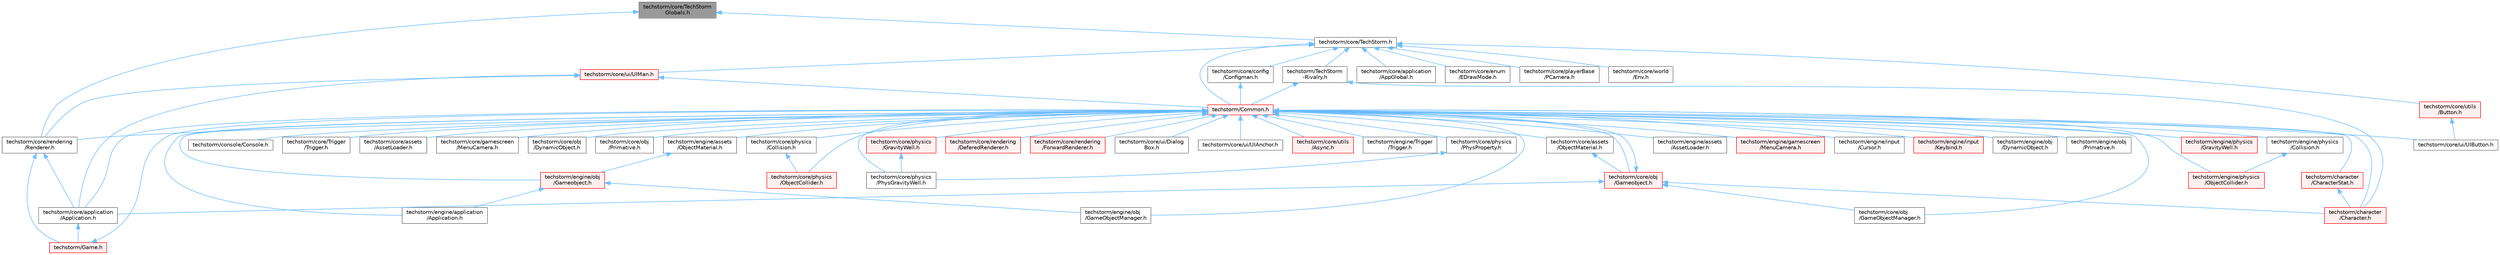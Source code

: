 digraph "techstorm/core/TechStormGlobals.h"
{
 // LATEX_PDF_SIZE
  bgcolor="transparent";
  edge [fontname=Helvetica,fontsize=10,labelfontname=Helvetica,labelfontsize=10];
  node [fontname=Helvetica,fontsize=10,shape=box,height=0.2,width=0.4];
  Node1 [id="Node000001",label="techstorm/core/TechStorm\lGlobals.h",height=0.2,width=0.4,color="gray40", fillcolor="grey60", style="filled", fontcolor="black",tooltip=" "];
  Node1 -> Node2 [id="edge1_Node000001_Node000002",dir="back",color="steelblue1",style="solid",tooltip=" "];
  Node2 [id="Node000002",label="techstorm/core/TechStorm.h",height=0.2,width=0.4,color="grey40", fillcolor="white", style="filled",URL="$_tech_storm_8h.html",tooltip=" "];
  Node2 -> Node3 [id="edge2_Node000002_Node000003",dir="back",color="steelblue1",style="solid",tooltip=" "];
  Node3 [id="Node000003",label="techstorm/Common.h",height=0.2,width=0.4,color="red", fillcolor="#FFF0F0", style="filled",URL="$_common_8h.html",tooltip=" "];
  Node3 -> Node4 [id="edge3_Node000003_Node000004",dir="back",color="steelblue1",style="solid",tooltip=" "];
  Node4 [id="Node000004",label="techstorm/character\l/Character.h",height=0.2,width=0.4,color="red", fillcolor="#FFF0F0", style="filled",URL="$_character_8h.html",tooltip=" "];
  Node3 -> Node23 [id="edge4_Node000003_Node000023",dir="back",color="steelblue1",style="solid",tooltip=" "];
  Node23 [id="Node000023",label="techstorm/character\l/CharacterStat.h",height=0.2,width=0.4,color="red", fillcolor="#FFF0F0", style="filled",URL="$_character_stat_8h.html",tooltip=" "];
  Node23 -> Node4 [id="edge5_Node000023_Node000004",dir="back",color="steelblue1",style="solid",tooltip=" "];
  Node3 -> Node26 [id="edge6_Node000003_Node000026",dir="back",color="steelblue1",style="solid",tooltip=" "];
  Node26 [id="Node000026",label="techstorm/console/Console.h",height=0.2,width=0.4,color="grey40", fillcolor="white", style="filled",URL="$_console_8h.html",tooltip=" "];
  Node3 -> Node27 [id="edge7_Node000003_Node000027",dir="back",color="steelblue1",style="solid",tooltip=" "];
  Node27 [id="Node000027",label="techstorm/core/Trigger\l/Trigger.h",height=0.2,width=0.4,color="grey40", fillcolor="white", style="filled",URL="$core_2_trigger_2_trigger_8h.html",tooltip=" "];
  Node3 -> Node7 [id="edge8_Node000003_Node000007",dir="back",color="steelblue1",style="solid",tooltip=" "];
  Node7 [id="Node000007",label="techstorm/core/application\l/Application.h",height=0.2,width=0.4,color="grey40", fillcolor="white", style="filled",URL="$core_2application_2_application_8h.html",tooltip=" "];
  Node7 -> Node8 [id="edge9_Node000007_Node000008",dir="back",color="steelblue1",style="solid",tooltip=" "];
  Node8 [id="Node000008",label="techstorm/Game.h",height=0.2,width=0.4,color="red", fillcolor="#FFF0F0", style="filled",URL="$_game_8h.html",tooltip=" "];
  Node8 -> Node3 [id="edge10_Node000008_Node000003",dir="back",color="steelblue1",style="solid",tooltip=" "];
  Node3 -> Node28 [id="edge11_Node000003_Node000028",dir="back",color="steelblue1",style="solid",tooltip=" "];
  Node28 [id="Node000028",label="techstorm/core/assets\l/AssetLoader.h",height=0.2,width=0.4,color="grey40", fillcolor="white", style="filled",URL="$core_2assets_2_asset_loader_8h.html",tooltip=" "];
  Node3 -> Node29 [id="edge12_Node000003_Node000029",dir="back",color="steelblue1",style="solid",tooltip=" "];
  Node29 [id="Node000029",label="techstorm/core/assets\l/ObjectMaterial.h",height=0.2,width=0.4,color="grey40", fillcolor="white", style="filled",URL="$core_2assets_2_object_material_8h.html",tooltip=" "];
  Node29 -> Node30 [id="edge13_Node000029_Node000030",dir="back",color="steelblue1",style="solid",tooltip=" "];
  Node30 [id="Node000030",label="techstorm/core/obj\l/Gameobject.h",height=0.2,width=0.4,color="red", fillcolor="#FFF0F0", style="filled",URL="$core_2obj_2_gameobject_8h.html",tooltip=" "];
  Node30 -> Node3 [id="edge14_Node000030_Node000003",dir="back",color="steelblue1",style="solid",tooltip=" "];
  Node30 -> Node4 [id="edge15_Node000030_Node000004",dir="back",color="steelblue1",style="solid",tooltip=" "];
  Node30 -> Node7 [id="edge16_Node000030_Node000007",dir="back",color="steelblue1",style="solid",tooltip=" "];
  Node30 -> Node37 [id="edge17_Node000030_Node000037",dir="back",color="steelblue1",style="solid",tooltip=" "];
  Node37 [id="Node000037",label="techstorm/core/obj\l/GameObjectManager.h",height=0.2,width=0.4,color="grey40", fillcolor="white", style="filled",URL="$core_2obj_2_game_object_manager_8h.html",tooltip=" "];
  Node3 -> Node48 [id="edge18_Node000003_Node000048",dir="back",color="steelblue1",style="solid",tooltip=" "];
  Node48 [id="Node000048",label="techstorm/core/gamescreen\l/MenuCamera.h",height=0.2,width=0.4,color="grey40", fillcolor="white", style="filled",URL="$core_2gamescreen_2_menu_camera_8h.html",tooltip=" "];
  Node3 -> Node49 [id="edge19_Node000003_Node000049",dir="back",color="steelblue1",style="solid",tooltip=" "];
  Node49 [id="Node000049",label="techstorm/core/obj\l/DynamicObject.h",height=0.2,width=0.4,color="grey40", fillcolor="white", style="filled",URL="$core_2obj_2_dynamic_object_8h.html",tooltip=" "];
  Node3 -> Node37 [id="edge20_Node000003_Node000037",dir="back",color="steelblue1",style="solid",tooltip=" "];
  Node3 -> Node30 [id="edge21_Node000003_Node000030",dir="back",color="steelblue1",style="solid",tooltip=" "];
  Node3 -> Node50 [id="edge22_Node000003_Node000050",dir="back",color="steelblue1",style="solid",tooltip=" "];
  Node50 [id="Node000050",label="techstorm/core/obj\l/Primative.h",height=0.2,width=0.4,color="grey40", fillcolor="white", style="filled",URL="$core_2obj_2_primative_8h.html",tooltip=" "];
  Node3 -> Node51 [id="edge23_Node000003_Node000051",dir="back",color="steelblue1",style="solid",tooltip=" "];
  Node51 [id="Node000051",label="techstorm/core/physics\l/Collision.h",height=0.2,width=0.4,color="grey40", fillcolor="white", style="filled",URL="$core_2physics_2_collision_8h.html",tooltip=" "];
  Node51 -> Node52 [id="edge24_Node000051_Node000052",dir="back",color="steelblue1",style="solid",tooltip=" "];
  Node52 [id="Node000052",label="techstorm/core/physics\l/ObjectCollider.h",height=0.2,width=0.4,color="red", fillcolor="#FFF0F0", style="filled",URL="$core_2physics_2_object_collider_8h.html",tooltip=" "];
  Node3 -> Node54 [id="edge25_Node000003_Node000054",dir="back",color="steelblue1",style="solid",tooltip=" "];
  Node54 [id="Node000054",label="techstorm/core/physics\l/GravityWell.h",height=0.2,width=0.4,color="red", fillcolor="#FFF0F0", style="filled",URL="$core_2physics_2_gravity_well_8h.html",tooltip=" "];
  Node54 -> Node56 [id="edge26_Node000054_Node000056",dir="back",color="steelblue1",style="solid",tooltip=" "];
  Node56 [id="Node000056",label="techstorm/core/physics\l/PhysGravityWell.h",height=0.2,width=0.4,color="grey40", fillcolor="white", style="filled",URL="$core_2physics_2_phys_gravity_well_8h.html",tooltip=" "];
  Node3 -> Node52 [id="edge27_Node000003_Node000052",dir="back",color="steelblue1",style="solid",tooltip=" "];
  Node3 -> Node56 [id="edge28_Node000003_Node000056",dir="back",color="steelblue1",style="solid",tooltip=" "];
  Node3 -> Node57 [id="edge29_Node000003_Node000057",dir="back",color="steelblue1",style="solid",tooltip=" "];
  Node57 [id="Node000057",label="techstorm/core/physics\l/PhysProperty.h",height=0.2,width=0.4,color="grey40", fillcolor="white", style="filled",URL="$core_2physics_2_phys_property_8h.html",tooltip=" "];
  Node57 -> Node56 [id="edge30_Node000057_Node000056",dir="back",color="steelblue1",style="solid",tooltip=" "];
  Node3 -> Node58 [id="edge31_Node000003_Node000058",dir="back",color="steelblue1",style="solid",tooltip=" "];
  Node58 [id="Node000058",label="techstorm/core/rendering\l/DeferedRenderer.h",height=0.2,width=0.4,color="red", fillcolor="#FFF0F0", style="filled",URL="$core_2rendering_2_defered_renderer_8h.html",tooltip=" "];
  Node3 -> Node60 [id="edge32_Node000003_Node000060",dir="back",color="steelblue1",style="solid",tooltip=" "];
  Node60 [id="Node000060",label="techstorm/core/rendering\l/ForwardRenderer.h",height=0.2,width=0.4,color="red", fillcolor="#FFF0F0", style="filled",URL="$core_2rendering_2_forward_renderer_8h.html",tooltip=" "];
  Node3 -> Node61 [id="edge33_Node000003_Node000061",dir="back",color="steelblue1",style="solid",tooltip=" "];
  Node61 [id="Node000061",label="techstorm/core/rendering\l/Renderer.h",height=0.2,width=0.4,color="grey40", fillcolor="white", style="filled",URL="$core_2rendering_2_renderer_8h.html",tooltip=" "];
  Node61 -> Node8 [id="edge34_Node000061_Node000008",dir="back",color="steelblue1",style="solid",tooltip=" "];
  Node61 -> Node7 [id="edge35_Node000061_Node000007",dir="back",color="steelblue1",style="solid",tooltip=" "];
  Node3 -> Node62 [id="edge36_Node000003_Node000062",dir="back",color="steelblue1",style="solid",tooltip=" "];
  Node62 [id="Node000062",label="techstorm/core/ui/Dialog\lBox.h",height=0.2,width=0.4,color="grey40", fillcolor="white", style="filled",URL="$core_2ui_2_dialog_box_8h.html",tooltip=" "];
  Node3 -> Node63 [id="edge37_Node000003_Node000063",dir="back",color="steelblue1",style="solid",tooltip=" "];
  Node63 [id="Node000063",label="techstorm/core/ui/UIAnchor.h",height=0.2,width=0.4,color="grey40", fillcolor="white", style="filled",URL="$core_2ui_2_u_i_anchor_8h.html",tooltip=" "];
  Node3 -> Node64 [id="edge38_Node000003_Node000064",dir="back",color="steelblue1",style="solid",tooltip=" "];
  Node64 [id="Node000064",label="techstorm/core/ui/UIButton.h",height=0.2,width=0.4,color="grey40", fillcolor="white", style="filled",URL="$core_2ui_2_u_i_button_8h.html",tooltip=" "];
  Node3 -> Node65 [id="edge39_Node000003_Node000065",dir="back",color="steelblue1",style="solid",tooltip=" "];
  Node65 [id="Node000065",label="techstorm/core/utils\l/Async.h",height=0.2,width=0.4,color="red", fillcolor="#FFF0F0", style="filled",URL="$core_2utils_2_async_8h.html",tooltip=" "];
  Node3 -> Node67 [id="edge40_Node000003_Node000067",dir="back",color="steelblue1",style="solid",tooltip=" "];
  Node67 [id="Node000067",label="techstorm/engine/Trigger\l/Trigger.h",height=0.2,width=0.4,color="grey40", fillcolor="white", style="filled",URL="$engine_2_trigger_2_trigger_8h.html",tooltip=" "];
  Node3 -> Node20 [id="edge41_Node000003_Node000020",dir="back",color="steelblue1",style="solid",tooltip=" "];
  Node20 [id="Node000020",label="techstorm/engine/application\l/Application.h",height=0.2,width=0.4,color="grey40", fillcolor="white", style="filled",URL="$engine_2application_2_application_8h.html",tooltip=" "];
  Node3 -> Node68 [id="edge42_Node000003_Node000068",dir="back",color="steelblue1",style="solid",tooltip=" "];
  Node68 [id="Node000068",label="techstorm/engine/assets\l/AssetLoader.h",height=0.2,width=0.4,color="grey40", fillcolor="white", style="filled",URL="$engine_2assets_2_asset_loader_8h.html",tooltip=" "];
  Node3 -> Node69 [id="edge43_Node000003_Node000069",dir="back",color="steelblue1",style="solid",tooltip=" "];
  Node69 [id="Node000069",label="techstorm/engine/assets\l/ObjectMaterial.h",height=0.2,width=0.4,color="grey40", fillcolor="white", style="filled",URL="$engine_2assets_2_object_material_8h.html",tooltip=" "];
  Node69 -> Node70 [id="edge44_Node000069_Node000070",dir="back",color="steelblue1",style="solid",tooltip=" "];
  Node70 [id="Node000070",label="techstorm/engine/obj\l/Gameobject.h",height=0.2,width=0.4,color="red", fillcolor="#FFF0F0", style="filled",URL="$engine_2obj_2_gameobject_8h.html",tooltip=" "];
  Node70 -> Node20 [id="edge45_Node000070_Node000020",dir="back",color="steelblue1",style="solid",tooltip=" "];
  Node70 -> Node76 [id="edge46_Node000070_Node000076",dir="back",color="steelblue1",style="solid",tooltip=" "];
  Node76 [id="Node000076",label="techstorm/engine/obj\l/GameObjectManager.h",height=0.2,width=0.4,color="grey40", fillcolor="white", style="filled",URL="$engine_2obj_2_game_object_manager_8h.html",tooltip=" "];
  Node3 -> Node81 [id="edge47_Node000003_Node000081",dir="back",color="steelblue1",style="solid",tooltip=" "];
  Node81 [id="Node000081",label="techstorm/engine/gamescreen\l/MenuCamera.h",height=0.2,width=0.4,color="red", fillcolor="#FFF0F0", style="filled",URL="$engine_2gamescreen_2_menu_camera_8h.html",tooltip=" "];
  Node3 -> Node83 [id="edge48_Node000003_Node000083",dir="back",color="steelblue1",style="solid",tooltip=" "];
  Node83 [id="Node000083",label="techstorm/engine/input\l/Cursor.h",height=0.2,width=0.4,color="grey40", fillcolor="white", style="filled",URL="$engine_2input_2_cursor_8h.html",tooltip=" "];
  Node3 -> Node84 [id="edge49_Node000003_Node000084",dir="back",color="steelblue1",style="solid",tooltip=" "];
  Node84 [id="Node000084",label="techstorm/engine/input\l/Keybind.h",height=0.2,width=0.4,color="red", fillcolor="#FFF0F0", style="filled",URL="$engine_2input_2_keybind_8h.html",tooltip=" "];
  Node3 -> Node86 [id="edge50_Node000003_Node000086",dir="back",color="steelblue1",style="solid",tooltip=" "];
  Node86 [id="Node000086",label="techstorm/engine/obj\l/DynamicObject.h",height=0.2,width=0.4,color="grey40", fillcolor="white", style="filled",URL="$engine_2obj_2_dynamic_object_8h.html",tooltip=" "];
  Node3 -> Node76 [id="edge51_Node000003_Node000076",dir="back",color="steelblue1",style="solid",tooltip=" "];
  Node3 -> Node70 [id="edge52_Node000003_Node000070",dir="back",color="steelblue1",style="solid",tooltip=" "];
  Node3 -> Node87 [id="edge53_Node000003_Node000087",dir="back",color="steelblue1",style="solid",tooltip=" "];
  Node87 [id="Node000087",label="techstorm/engine/obj\l/Primative.h",height=0.2,width=0.4,color="grey40", fillcolor="white", style="filled",URL="$engine_2obj_2_primative_8h.html",tooltip=" "];
  Node3 -> Node88 [id="edge54_Node000003_Node000088",dir="back",color="steelblue1",style="solid",tooltip=" "];
  Node88 [id="Node000088",label="techstorm/engine/physics\l/Collision.h",height=0.2,width=0.4,color="grey40", fillcolor="white", style="filled",URL="$engine_2physics_2_collision_8h.html",tooltip=" "];
  Node88 -> Node89 [id="edge55_Node000088_Node000089",dir="back",color="steelblue1",style="solid",tooltip=" "];
  Node89 [id="Node000089",label="techstorm/engine/physics\l/ObjectCollider.h",height=0.2,width=0.4,color="red", fillcolor="#FFF0F0", style="filled",URL="$engine_2physics_2_object_collider_8h.html",tooltip=" "];
  Node3 -> Node91 [id="edge56_Node000003_Node000091",dir="back",color="steelblue1",style="solid",tooltip=" "];
  Node91 [id="Node000091",label="techstorm/engine/physics\l/GravityWell.h",height=0.2,width=0.4,color="red", fillcolor="#FFF0F0", style="filled",URL="$engine_2physics_2_gravity_well_8h.html",tooltip=" "];
  Node3 -> Node89 [id="edge57_Node000003_Node000089",dir="back",color="steelblue1",style="solid",tooltip=" "];
  Node2 -> Node125 [id="edge58_Node000002_Node000125",dir="back",color="steelblue1",style="solid",tooltip=" "];
  Node125 [id="Node000125",label="techstorm/TechStorm\l-Rivalry.h",height=0.2,width=0.4,color="grey40", fillcolor="white", style="filled",URL="$techstorm-rivalry_8h.html",tooltip=" "];
  Node125 -> Node3 [id="edge59_Node000125_Node000003",dir="back",color="steelblue1",style="solid",tooltip=" "];
  Node125 -> Node4 [id="edge60_Node000125_Node000004",dir="back",color="steelblue1",style="solid",tooltip=" "];
  Node2 -> Node126 [id="edge61_Node000002_Node000126",dir="back",color="steelblue1",style="solid",tooltip=" "];
  Node126 [id="Node000126",label="techstorm/core/application\l/AppGlobal.h",height=0.2,width=0.4,color="grey40", fillcolor="white", style="filled",URL="$_app_global_8h.html",tooltip=" "];
  Node2 -> Node127 [id="edge62_Node000002_Node000127",dir="back",color="steelblue1",style="solid",tooltip=" "];
  Node127 [id="Node000127",label="techstorm/core/config\l/Configman.h",height=0.2,width=0.4,color="grey40", fillcolor="white", style="filled",URL="$core_2config_2_configman_8h.html",tooltip=" "];
  Node127 -> Node3 [id="edge63_Node000127_Node000003",dir="back",color="steelblue1",style="solid",tooltip=" "];
  Node2 -> Node128 [id="edge64_Node000002_Node000128",dir="back",color="steelblue1",style="solid",tooltip=" "];
  Node128 [id="Node000128",label="techstorm/core/enum\l/EDrawMode.h",height=0.2,width=0.4,color="grey40", fillcolor="white", style="filled",URL="$_e_draw_mode_8h.html",tooltip=" "];
  Node2 -> Node129 [id="edge65_Node000002_Node000129",dir="back",color="steelblue1",style="solid",tooltip=" "];
  Node129 [id="Node000129",label="techstorm/core/playerBase\l/PCamera.h",height=0.2,width=0.4,color="grey40", fillcolor="white", style="filled",URL="$_p_camera_8h.html",tooltip=" "];
  Node2 -> Node130 [id="edge66_Node000002_Node000130",dir="back",color="steelblue1",style="solid",tooltip=" "];
  Node130 [id="Node000130",label="techstorm/core/ui/UIMan.h",height=0.2,width=0.4,color="red", fillcolor="#FFF0F0", style="filled",URL="$core_2ui_2_u_i_man_8h.html",tooltip=" "];
  Node130 -> Node3 [id="edge67_Node000130_Node000003",dir="back",color="steelblue1",style="solid",tooltip=" "];
  Node130 -> Node7 [id="edge68_Node000130_Node000007",dir="back",color="steelblue1",style="solid",tooltip=" "];
  Node130 -> Node61 [id="edge69_Node000130_Node000061",dir="back",color="steelblue1",style="solid",tooltip=" "];
  Node2 -> Node136 [id="edge70_Node000002_Node000136",dir="back",color="steelblue1",style="solid",tooltip=" "];
  Node136 [id="Node000136",label="techstorm/core/utils\l/Button.h",height=0.2,width=0.4,color="red", fillcolor="#FFF0F0", style="filled",URL="$core_2utils_2_button_8h.html",tooltip=" "];
  Node136 -> Node64 [id="edge71_Node000136_Node000064",dir="back",color="steelblue1",style="solid",tooltip=" "];
  Node2 -> Node137 [id="edge72_Node000002_Node000137",dir="back",color="steelblue1",style="solid",tooltip=" "];
  Node137 [id="Node000137",label="techstorm/core/world\l/Env.h",height=0.2,width=0.4,color="grey40", fillcolor="white", style="filled",URL="$core_2world_2_env_8h.html",tooltip=" "];
  Node1 -> Node61 [id="edge73_Node000001_Node000061",dir="back",color="steelblue1",style="solid",tooltip=" "];
}
